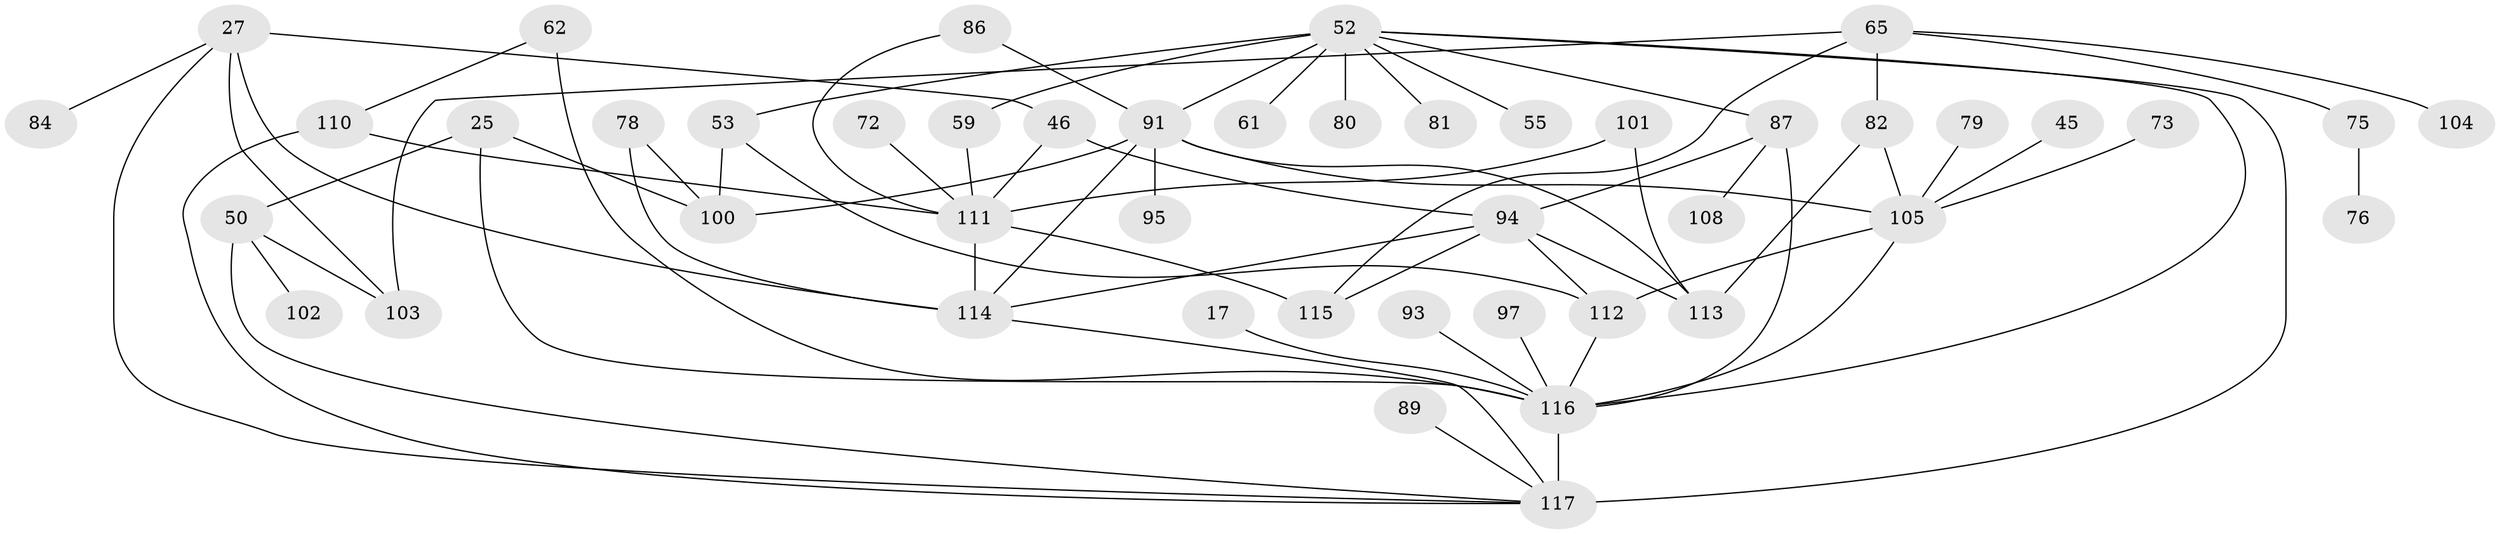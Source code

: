 // original degree distribution, {3: 0.2222222222222222, 7: 0.008547008547008548, 9: 0.008547008547008548, 1: 0.23076923076923078, 5: 0.07692307692307693, 6: 0.02564102564102564, 4: 0.15384615384615385, 2: 0.27350427350427353}
// Generated by graph-tools (version 1.1) at 2025/45/03/04/25 21:45:24]
// undirected, 46 vertices, 71 edges
graph export_dot {
graph [start="1"]
  node [color=gray90,style=filled];
  17;
  25;
  27;
  45;
  46 [super="+23"];
  50 [super="+34"];
  52 [super="+13+7+43"];
  53 [super="+19"];
  55;
  59;
  61;
  62 [super="+35"];
  65;
  72;
  73;
  75;
  76;
  78;
  79;
  80;
  81;
  82 [super="+20"];
  84;
  86 [super="+71"];
  87 [super="+15+38"];
  89;
  91 [super="+32+74+70"];
  93;
  94 [super="+24+92"];
  95;
  97;
  100 [super="+57"];
  101;
  102 [super="+58"];
  103 [super="+88+98"];
  104;
  105 [super="+11+14+51"];
  108;
  110 [super="+42+106"];
  111 [super="+49+83"];
  112 [super="+90+109+99"];
  113 [super="+56"];
  114 [super="+33"];
  115 [super="+77"];
  116 [super="+8+67"];
  117 [super="+96+107"];
  17 -- 116;
  25 -- 50 [weight=2];
  25 -- 100;
  25 -- 116;
  27 -- 46 [weight=2];
  27 -- 84;
  27 -- 114;
  27 -- 117;
  27 -- 103;
  45 -- 105;
  46 -- 94;
  46 -- 111;
  50 -- 117;
  50 -- 102;
  50 -- 103;
  52 -- 59;
  52 -- 61;
  52 -- 53 [weight=3];
  52 -- 87;
  52 -- 116;
  52 -- 55;
  52 -- 91;
  52 -- 117 [weight=2];
  52 -- 80;
  52 -- 81;
  53 -- 112;
  53 -- 100;
  59 -- 111;
  62 -- 116 [weight=2];
  62 -- 110;
  65 -- 75;
  65 -- 104;
  65 -- 82 [weight=2];
  65 -- 115;
  65 -- 103;
  72 -- 111;
  73 -- 105;
  75 -- 76;
  78 -- 100;
  78 -- 114;
  79 -- 105;
  82 -- 105;
  82 -- 113;
  86 -- 91;
  86 -- 111;
  87 -- 116 [weight=3];
  87 -- 108;
  87 -- 94 [weight=2];
  89 -- 117;
  91 -- 105 [weight=2];
  91 -- 113;
  91 -- 114;
  91 -- 100;
  91 -- 95;
  93 -- 116;
  94 -- 114;
  94 -- 115;
  94 -- 113;
  94 -- 112;
  97 -- 116;
  101 -- 111;
  101 -- 113;
  105 -- 116 [weight=3];
  105 -- 112 [weight=2];
  110 -- 117;
  110 -- 111;
  111 -- 114 [weight=2];
  111 -- 115;
  112 -- 116;
  114 -- 117;
  116 -- 117 [weight=4];
}
